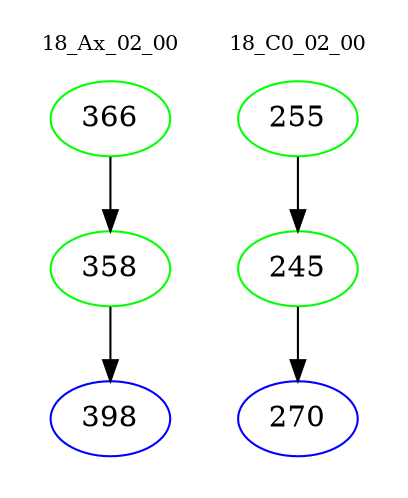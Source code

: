 digraph{
subgraph cluster_0 {
color = white
label = "18_Ax_02_00";
fontsize=10;
T0_366 [label="366", color="green"]
T0_366 -> T0_358 [color="black"]
T0_358 [label="358", color="green"]
T0_358 -> T0_398 [color="black"]
T0_398 [label="398", color="blue"]
}
subgraph cluster_1 {
color = white
label = "18_C0_02_00";
fontsize=10;
T1_255 [label="255", color="green"]
T1_255 -> T1_245 [color="black"]
T1_245 [label="245", color="green"]
T1_245 -> T1_270 [color="black"]
T1_270 [label="270", color="blue"]
}
}
